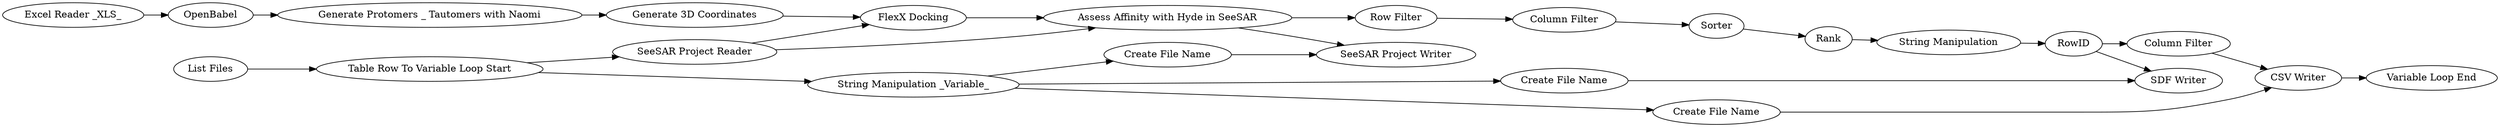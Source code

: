 digraph {
	1 [label="Excel Reader _XLS_"]
	2 [label=OpenBabel]
	3 [label="Generate Protomers _ Tautomers with Naomi"]
	4 [label="Generate 3D Coordinates"]
	5 [label="Table Row To Variable Loop Start"]
	6 [label="List Files"]
	7 [label="SeeSAR Project Reader"]
	8 [label="FlexX Docking"]
	9 [label="Assess Affinity with Hyde in SeeSAR"]
	10 [label="Row Filter"]
	11 [label="Column Filter"]
	12 [label=Rank]
	13 [label=Sorter]
	14 [label="String Manipulation"]
	15 [label=RowID]
	16 [label="SDF Writer"]
	17 [label="CSV Writer"]
	18 [label="Column Filter"]
	19 [label="Create File Name"]
	20 [label="String Manipulation _Variable_"]
	21 [label="Create File Name"]
	22 [label="Create File Name"]
	23 [label="SeeSAR Project Writer"]
	24 [label="Variable Loop End"]
	1 -> 2
	2 -> 3
	3 -> 4
	4 -> 8
	5 -> 7
	5 -> 20
	6 -> 5
	7 -> 9
	7 -> 8
	8 -> 9
	9 -> 10
	9 -> 23
	10 -> 11
	11 -> 13
	12 -> 14
	13 -> 12
	14 -> 15
	15 -> 18
	15 -> 16
	17 -> 24
	18 -> 17
	19 -> 23
	20 -> 21
	20 -> 22
	20 -> 19
	21 -> 16
	22 -> 17
	rankdir=LR
}
